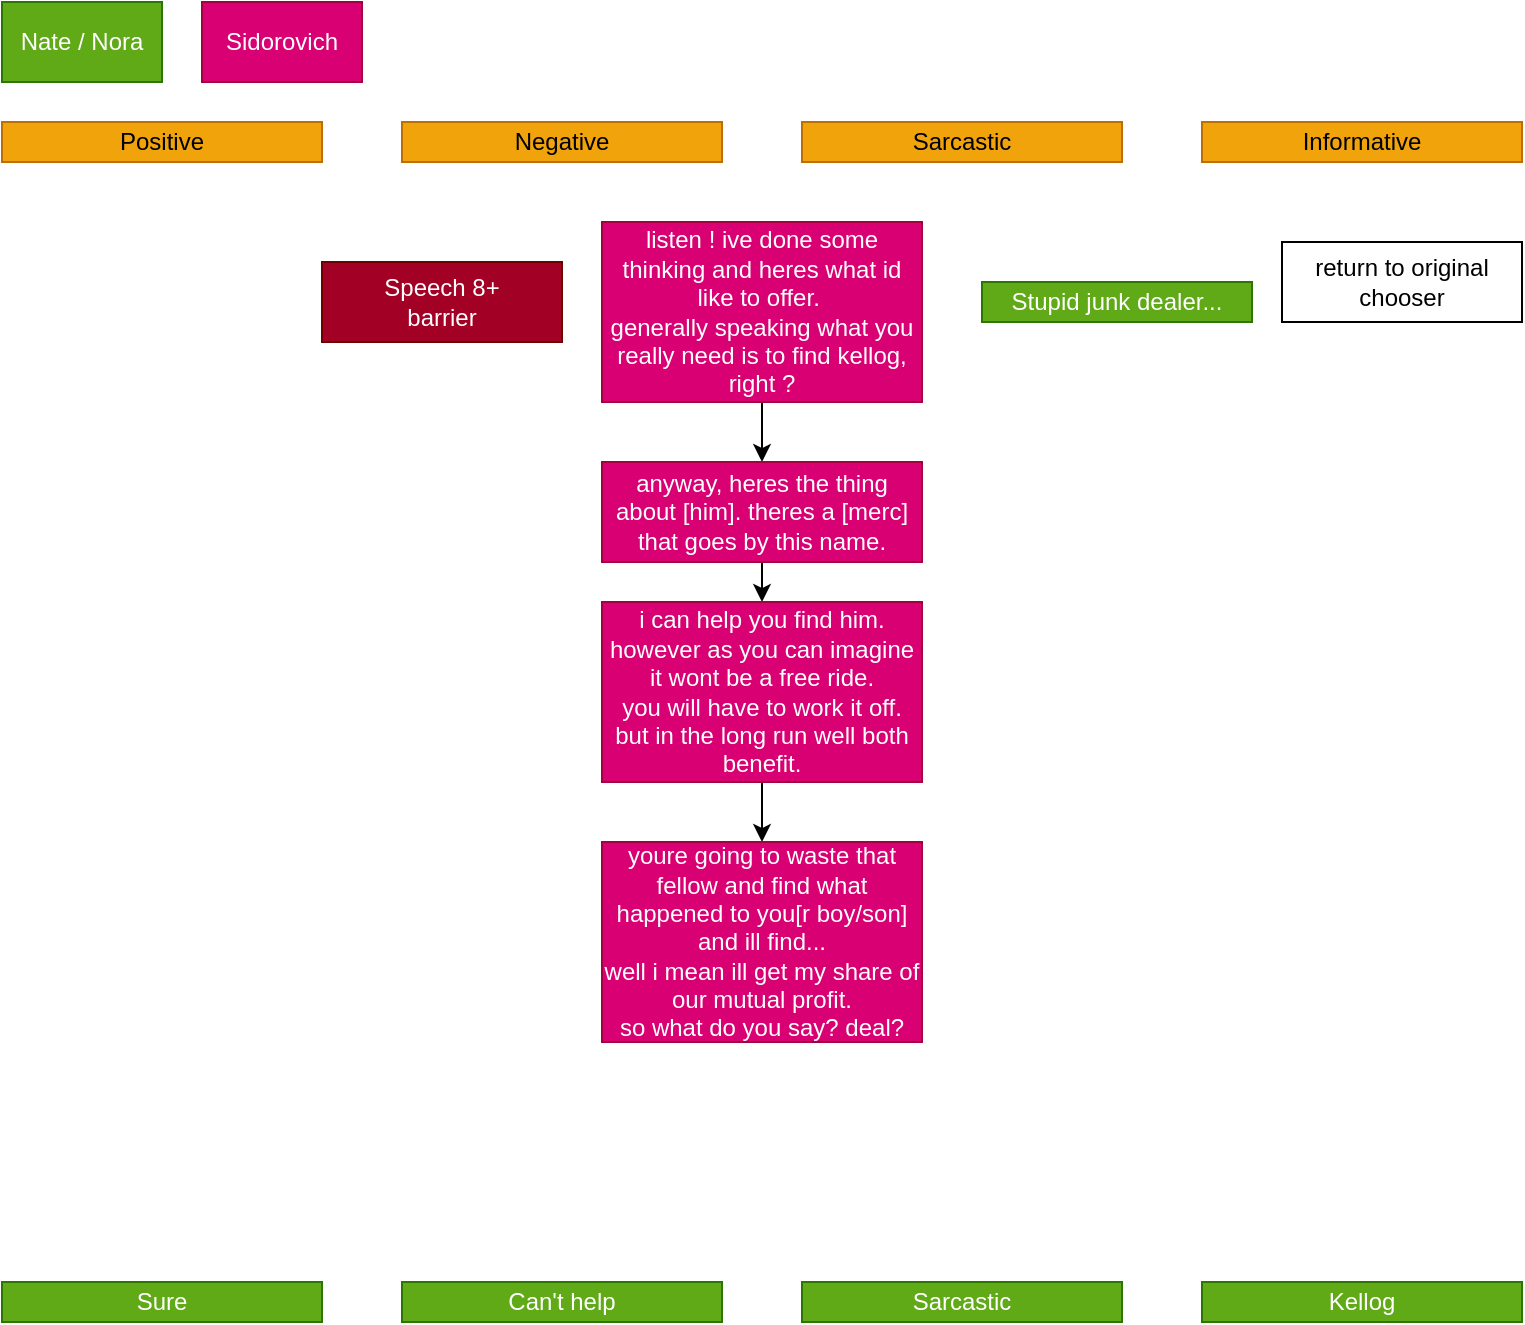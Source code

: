 <mxfile>
    <diagram id="OR-iPM9-NGtXue07-piC" name="Page-1">
        <mxGraphModel dx="1045" dy="800" grid="1" gridSize="10" guides="1" tooltips="1" connect="1" arrows="1" fold="1" page="1" pageScale="1" pageWidth="850" pageHeight="1100" math="0" shadow="0">
            <root>
                <mxCell id="0"/>
                <mxCell id="1" parent="0"/>
                <mxCell id="2" value="Nate / Nora" style="rounded=0;whiteSpace=wrap;html=1;fillColor=#60a917;fontColor=#ffffff;strokeColor=#2D7600;" parent="1" vertex="1">
                    <mxGeometry x="40" y="40" width="80" height="40" as="geometry"/>
                </mxCell>
                <mxCell id="3" value="Sidorovich" style="rounded=0;whiteSpace=wrap;html=1;fillColor=#d80073;fontColor=#ffffff;strokeColor=#A50040;" parent="1" vertex="1">
                    <mxGeometry x="140" y="40" width="80" height="40" as="geometry"/>
                </mxCell>
                <mxCell id="72" style="edgeStyle=none;html=1;exitX=0.5;exitY=1;exitDx=0;exitDy=0;entryX=0.5;entryY=0;entryDx=0;entryDy=0;" edge="1" parent="1" source="5" target="71">
                    <mxGeometry relative="1" as="geometry"/>
                </mxCell>
                <mxCell id="5" value="&lt;div&gt;listen ! ive done some thinking and heres what id like to offer.&amp;nbsp;&lt;/div&gt;&lt;div&gt;generally speaking what you really need is to find kellog, right ?&lt;/div&gt;" style="rounded=0;whiteSpace=wrap;html=1;fillColor=#d80073;fontColor=#ffffff;strokeColor=#A50040;" parent="1" vertex="1">
                    <mxGeometry x="340" y="150" width="160" height="90" as="geometry"/>
                </mxCell>
                <mxCell id="6" value="Positive" style="rounded=0;whiteSpace=wrap;html=1;fillColor=#f0a30a;fontColor=#000000;strokeColor=#BD7000;" parent="1" vertex="1">
                    <mxGeometry x="40" y="100" width="160" height="20" as="geometry"/>
                </mxCell>
                <mxCell id="7" value="Negative" style="rounded=0;whiteSpace=wrap;html=1;fillColor=#f0a30a;fontColor=#000000;strokeColor=#BD7000;" parent="1" vertex="1">
                    <mxGeometry x="240" y="100" width="160" height="20" as="geometry"/>
                </mxCell>
                <mxCell id="8" value="Sarcastic" style="rounded=0;whiteSpace=wrap;html=1;fillColor=#f0a30a;fontColor=#000000;strokeColor=#BD7000;" parent="1" vertex="1">
                    <mxGeometry x="440" y="100" width="160" height="20" as="geometry"/>
                </mxCell>
                <mxCell id="9" value="Informative" style="rounded=0;whiteSpace=wrap;html=1;fillColor=#f0a30a;fontColor=#000000;strokeColor=#BD7000;" parent="1" vertex="1">
                    <mxGeometry x="640" y="100" width="160" height="20" as="geometry"/>
                </mxCell>
                <mxCell id="28" value="Sure" style="rounded=0;whiteSpace=wrap;html=1;fillColor=#60a917;fontColor=#ffffff;strokeColor=#2D7600;" parent="1" vertex="1">
                    <mxGeometry x="40" y="680" width="160" height="20" as="geometry"/>
                </mxCell>
                <mxCell id="29" value="Can't help" style="rounded=0;whiteSpace=wrap;html=1;fillColor=#60a917;fontColor=#ffffff;strokeColor=#2D7600;" parent="1" vertex="1">
                    <mxGeometry x="240" y="680" width="160" height="20" as="geometry"/>
                </mxCell>
                <mxCell id="30" value="Sarcastic" style="rounded=0;whiteSpace=wrap;html=1;fillColor=#60a917;fontColor=#ffffff;strokeColor=#2D7600;" parent="1" vertex="1">
                    <mxGeometry x="440" y="680" width="160" height="20" as="geometry"/>
                </mxCell>
                <mxCell id="31" value="Kellog" style="rounded=0;whiteSpace=wrap;html=1;fillColor=#60a917;fontColor=#ffffff;strokeColor=#2D7600;" parent="1" vertex="1">
                    <mxGeometry x="640" y="680" width="160" height="20" as="geometry"/>
                </mxCell>
                <mxCell id="68" value="Stupid junk dealer..." style="rounded=0;whiteSpace=wrap;html=1;fillColor=#60a917;fontColor=#ffffff;strokeColor=#2D7600;" vertex="1" parent="1">
                    <mxGeometry x="530" y="180" width="135" height="20" as="geometry"/>
                </mxCell>
                <mxCell id="69" value="return to original chooser" style="rounded=0;whiteSpace=wrap;html=1;" vertex="1" parent="1">
                    <mxGeometry x="680" y="160" width="120" height="40" as="geometry"/>
                </mxCell>
                <mxCell id="70" value="Speech 8+&lt;br&gt;barrier" style="rounded=0;whiteSpace=wrap;html=1;fillColor=#a20025;fontColor=#ffffff;strokeColor=#6F0000;" vertex="1" parent="1">
                    <mxGeometry x="200" y="170" width="120" height="40" as="geometry"/>
                </mxCell>
                <mxCell id="74" style="edgeStyle=none;html=1;exitX=0.5;exitY=1;exitDx=0;exitDy=0;entryX=0.5;entryY=0;entryDx=0;entryDy=0;" edge="1" parent="1" source="71" target="73">
                    <mxGeometry relative="1" as="geometry"/>
                </mxCell>
                <mxCell id="71" value="anyway, heres the thing about [him]. theres a [merc] that goes by this name." style="rounded=0;whiteSpace=wrap;html=1;fillColor=#d80073;fontColor=#ffffff;strokeColor=#A50040;" vertex="1" parent="1">
                    <mxGeometry x="340" y="270" width="160" height="50" as="geometry"/>
                </mxCell>
                <mxCell id="76" value="" style="edgeStyle=none;html=1;" edge="1" parent="1" source="73" target="75">
                    <mxGeometry relative="1" as="geometry"/>
                </mxCell>
                <mxCell id="73" value="&lt;div&gt;i can help you find him. however as you can imagine it wont be a free ride.&lt;/div&gt;&lt;div&gt;you will have to work it off. but in the long run well both benefit.&lt;/div&gt;" style="rounded=0;whiteSpace=wrap;html=1;fillColor=#d80073;fontColor=#ffffff;strokeColor=#A50040;" vertex="1" parent="1">
                    <mxGeometry x="340" y="340" width="160" height="90" as="geometry"/>
                </mxCell>
                <mxCell id="75" value="&lt;div&gt;youre going to waste that fellow and find what happened to you[r boy/son] and ill find...&lt;/div&gt;&lt;div&gt;well i mean ill get my share of our mutual profit.&lt;/div&gt;&lt;div&gt;so what do you say? deal?&lt;/div&gt;" style="rounded=0;whiteSpace=wrap;html=1;fillColor=#d80073;fontColor=#ffffff;strokeColor=#A50040;" vertex="1" parent="1">
                    <mxGeometry x="340" y="460" width="160" height="100" as="geometry"/>
                </mxCell>
            </root>
        </mxGraphModel>
    </diagram>
</mxfile>